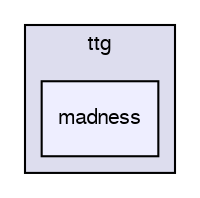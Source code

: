 digraph "ttg/ttg/madness" {
  compound=true
  node [ fontsize="10", fontname="FreeSans"];
  edge [ labelfontsize="10", labelfontname="FreeSans"];
  subgraph clusterdir_eadfcb2e6dc630a96ad146c380f23e4d {
    graph [ bgcolor="#ddddee", pencolor="black", label="ttg" fontname="FreeSans", fontsize="10", URL="dir_eadfcb2e6dc630a96ad146c380f23e4d.html"]
  dir_e1343a3dc90010149b86ffe6d9c5dcc4 [shape=box, label="madness", style="filled", fillcolor="#eeeeff", pencolor="black", URL="dir_e1343a3dc90010149b86ffe6d9c5dcc4.html"];
  }
}
